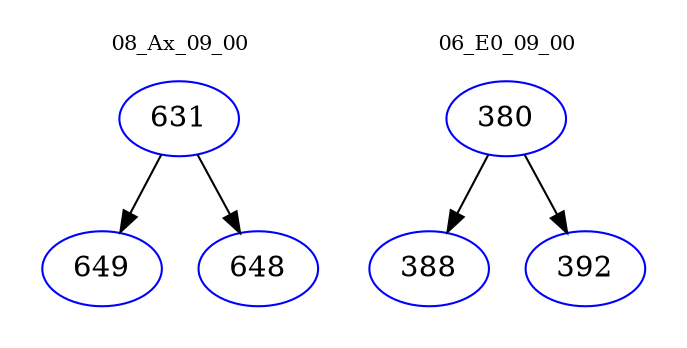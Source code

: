 digraph{
subgraph cluster_0 {
color = white
label = "08_Ax_09_00";
fontsize=10;
T0_631 [label="631", color="blue"]
T0_631 -> T0_649 [color="black"]
T0_649 [label="649", color="blue"]
T0_631 -> T0_648 [color="black"]
T0_648 [label="648", color="blue"]
}
subgraph cluster_1 {
color = white
label = "06_E0_09_00";
fontsize=10;
T1_380 [label="380", color="blue"]
T1_380 -> T1_388 [color="black"]
T1_388 [label="388", color="blue"]
T1_380 -> T1_392 [color="black"]
T1_392 [label="392", color="blue"]
}
}
